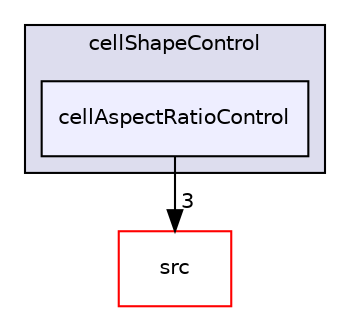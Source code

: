 digraph "applications/utilities/mesh/generation/foamyMesh/conformalVoronoiMesh/cellShapeControl/cellAspectRatioControl" {
  bgcolor=transparent;
  compound=true
  node [ fontsize="10", fontname="Helvetica"];
  edge [ labelfontsize="10", labelfontname="Helvetica"];
  subgraph clusterdir_5088df82dcf25da56e0bc3a1a53ca996 {
    graph [ bgcolor="#ddddee", pencolor="black", label="cellShapeControl" fontname="Helvetica", fontsize="10", URL="dir_5088df82dcf25da56e0bc3a1a53ca996.html"]
  dir_2e3ee8117b2be61cb8597c49236047be [shape=box, label="cellAspectRatioControl", style="filled", fillcolor="#eeeeff", pencolor="black", URL="dir_2e3ee8117b2be61cb8597c49236047be.html"];
  }
  dir_68267d1309a1af8e8297ef4c3efbcdba [shape=box label="src" color="red" URL="dir_68267d1309a1af8e8297ef4c3efbcdba.html"];
  dir_2e3ee8117b2be61cb8597c49236047be->dir_68267d1309a1af8e8297ef4c3efbcdba [headlabel="3", labeldistance=1.5 headhref="dir_000514_000737.html"];
}
